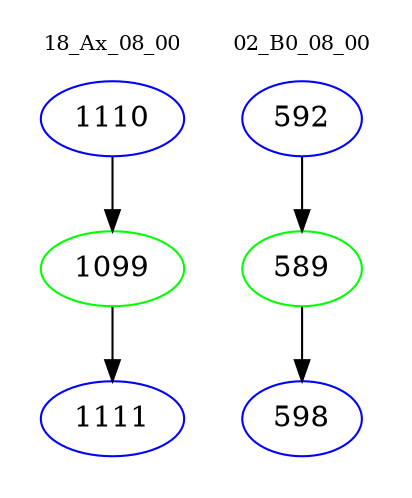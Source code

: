 digraph{
subgraph cluster_0 {
color = white
label = "18_Ax_08_00";
fontsize=10;
T0_1110 [label="1110", color="blue"]
T0_1110 -> T0_1099 [color="black"]
T0_1099 [label="1099", color="green"]
T0_1099 -> T0_1111 [color="black"]
T0_1111 [label="1111", color="blue"]
}
subgraph cluster_1 {
color = white
label = "02_B0_08_00";
fontsize=10;
T1_592 [label="592", color="blue"]
T1_592 -> T1_589 [color="black"]
T1_589 [label="589", color="green"]
T1_589 -> T1_598 [color="black"]
T1_598 [label="598", color="blue"]
}
}
